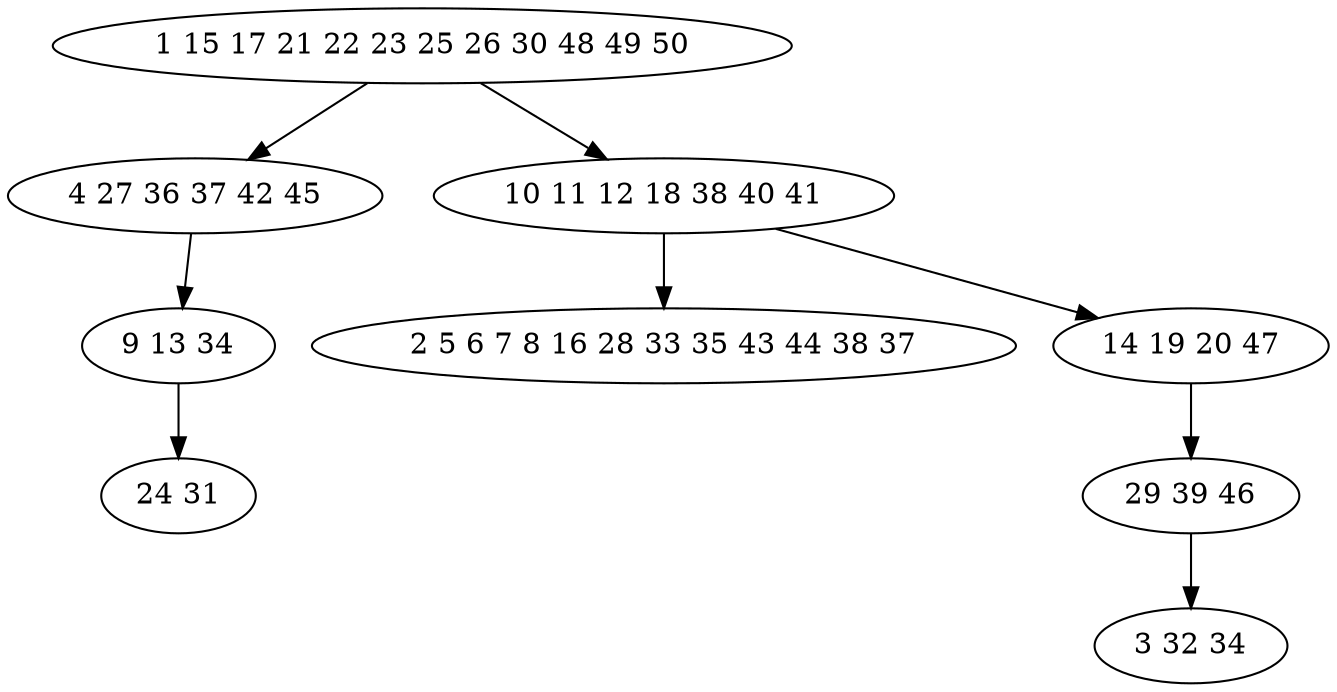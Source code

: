 digraph true_tree {
	"0" -> "1"
	"0" -> "2"
	"1" -> "3"
	"3" -> "4"
	"2" -> "5"
	"2" -> "6"
	"6" -> "7"
	"7" -> "8"
	"0" [label="1 15 17 21 22 23 25 26 30 48 49 50"];
	"1" [label="4 27 36 37 42 45"];
	"2" [label="10 11 12 18 38 40 41"];
	"3" [label="9 13 34"];
	"4" [label="24 31"];
	"5" [label="2 5 6 7 8 16 28 33 35 43 44 38 37"];
	"6" [label="14 19 20 47"];
	"7" [label="29 39 46"];
	"8" [label="3 32 34"];
}
